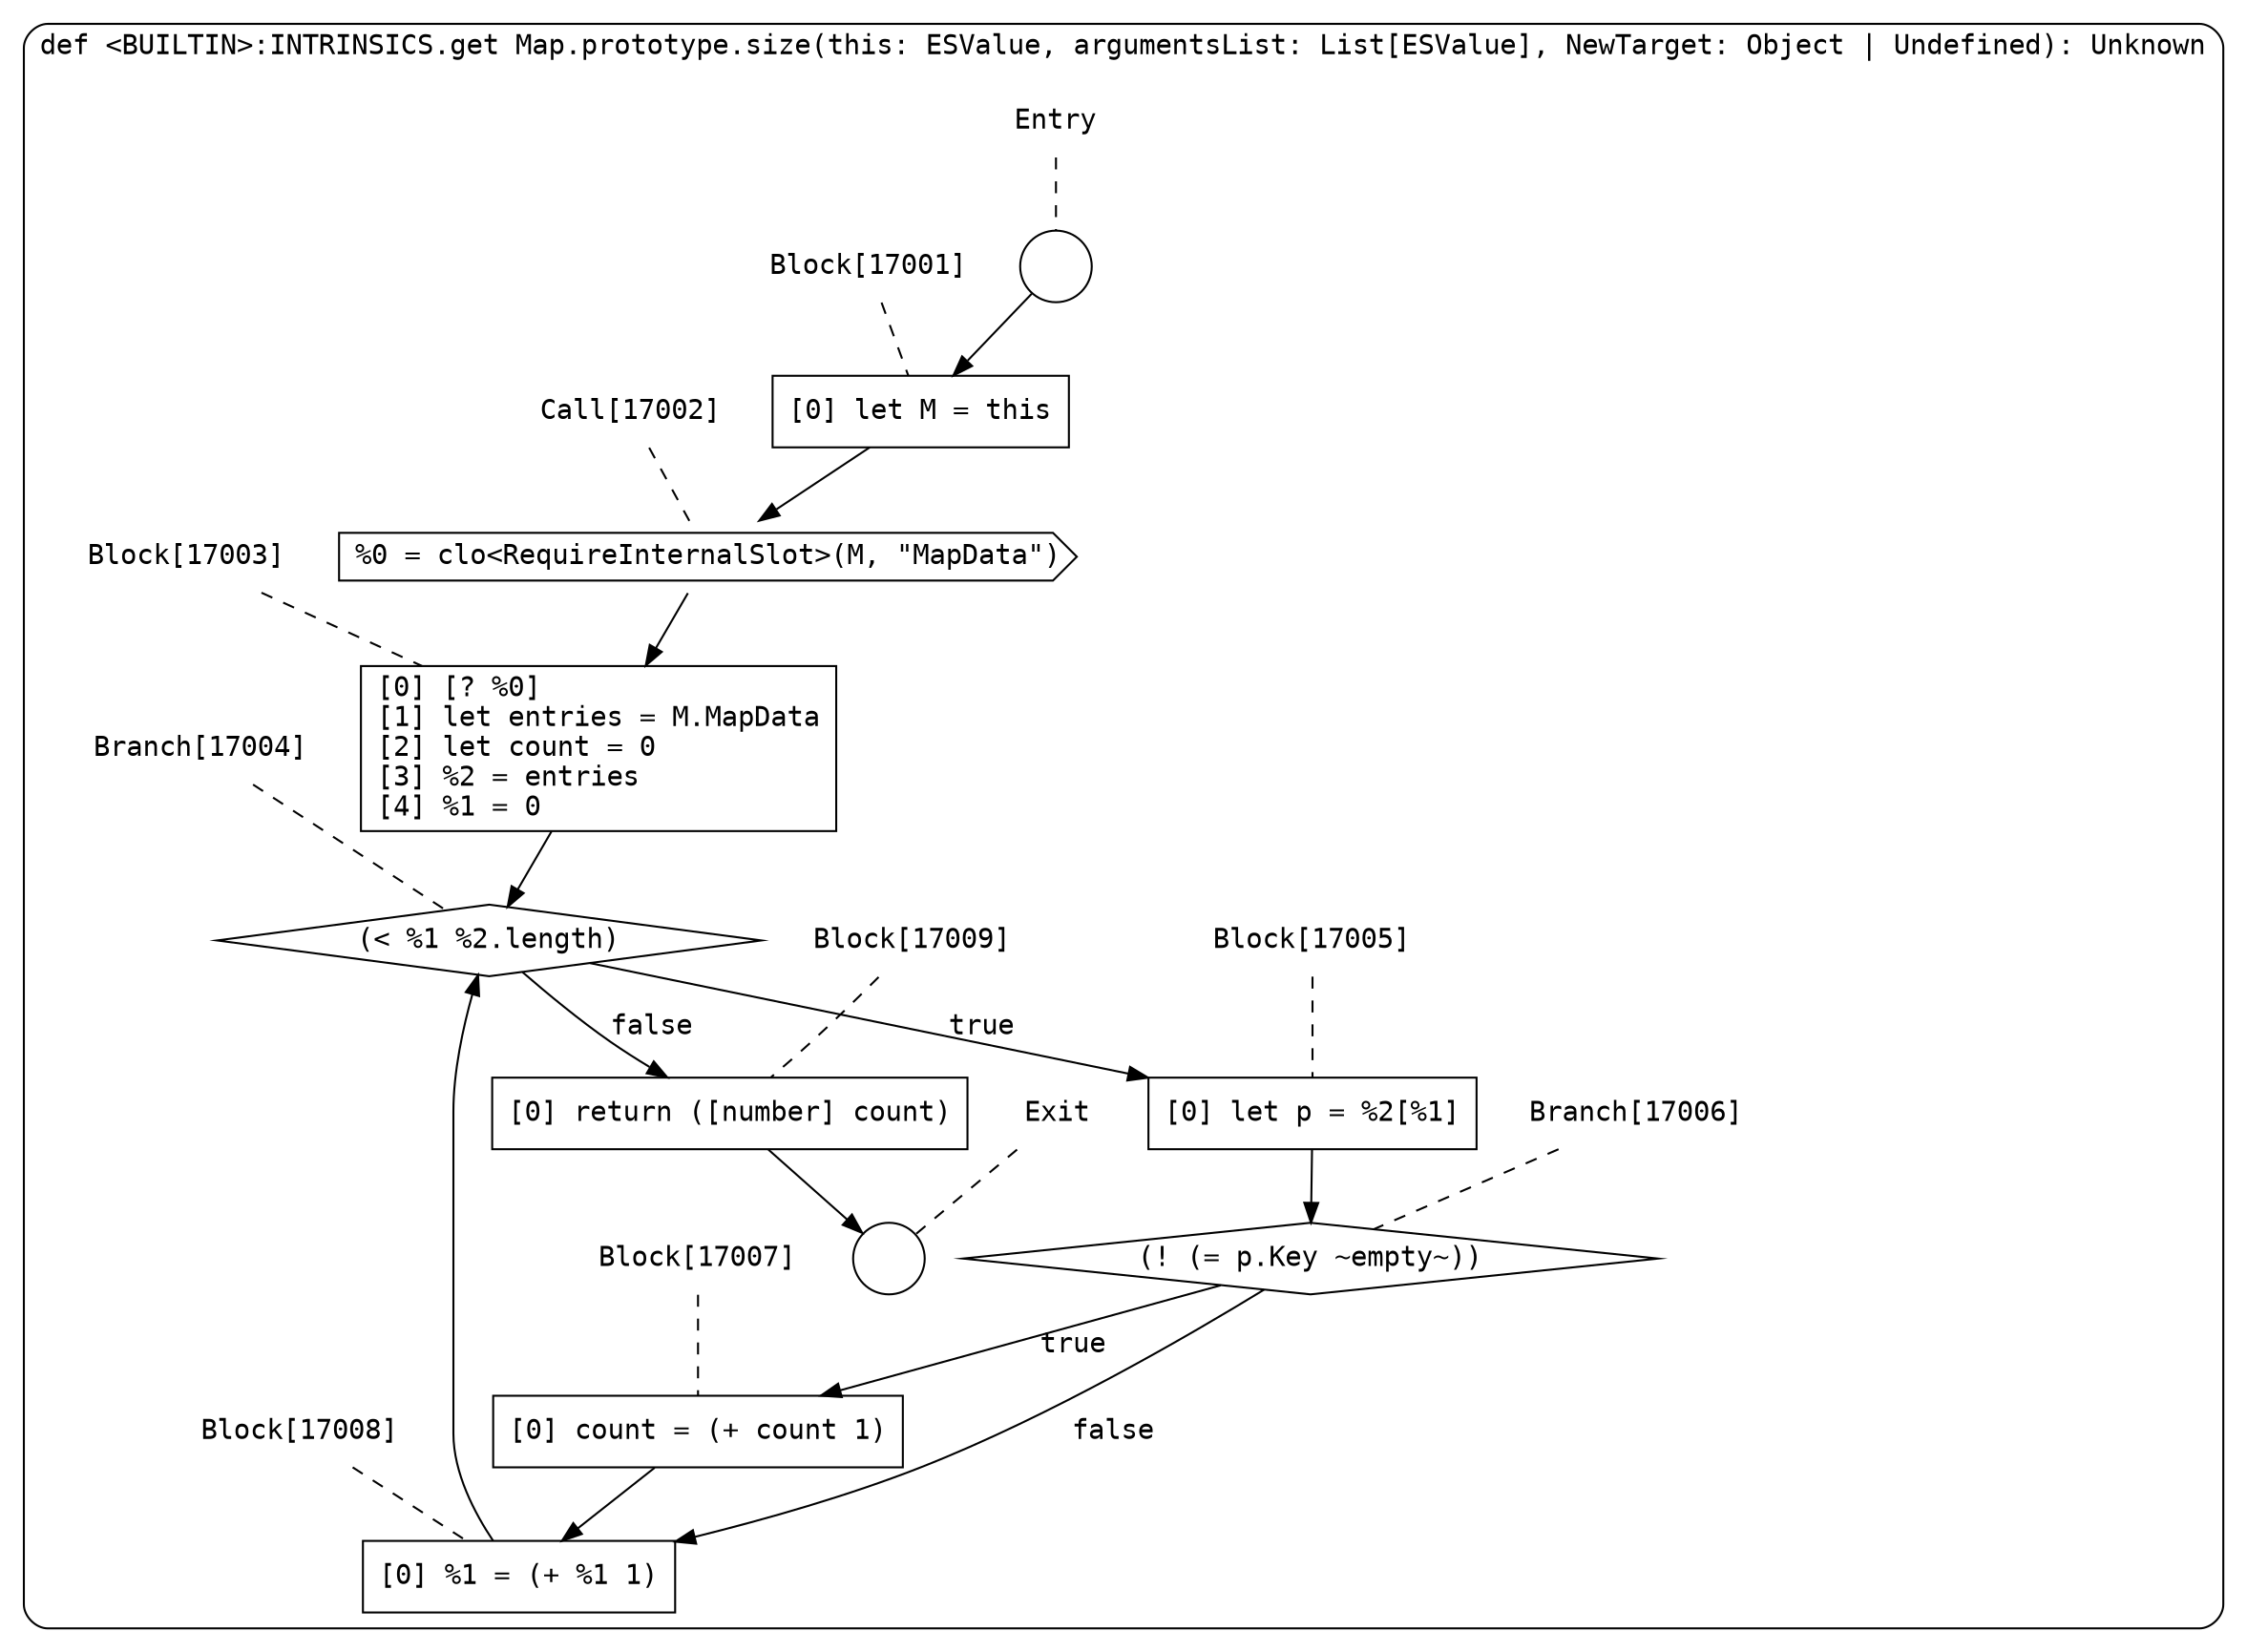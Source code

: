 digraph {
  graph [fontname = "Consolas"]
  node [fontname = "Consolas"]
  edge [fontname = "Consolas"]
  subgraph cluster2443 {
    label = "def <BUILTIN>:INTRINSICS.get Map.prototype.size(this: ESValue, argumentsList: List[ESValue], NewTarget: Object | Undefined): Unknown"
    style = rounded
    cluster2443_entry_name [shape=none, label=<<font color="black">Entry</font>>]
    cluster2443_entry_name -> cluster2443_entry [arrowhead=none, color="black", style=dashed]
    cluster2443_entry [shape=circle label=" " color="black" fillcolor="white" style=filled]
    cluster2443_entry -> node17001 [color="black"]
    cluster2443_exit_name [shape=none, label=<<font color="black">Exit</font>>]
    cluster2443_exit_name -> cluster2443_exit [arrowhead=none, color="black", style=dashed]
    cluster2443_exit [shape=circle label=" " color="black" fillcolor="white" style=filled]
    node17001_name [shape=none, label=<<font color="black">Block[17001]</font>>]
    node17001_name -> node17001 [arrowhead=none, color="black", style=dashed]
    node17001 [shape=box, label=<<font color="black">[0] let M = this<BR ALIGN="LEFT"/></font>> color="black" fillcolor="white", style=filled]
    node17001 -> node17002 [color="black"]
    node17002_name [shape=none, label=<<font color="black">Call[17002]</font>>]
    node17002_name -> node17002 [arrowhead=none, color="black", style=dashed]
    node17002 [shape=cds, label=<<font color="black">%0 = clo&lt;RequireInternalSlot&gt;(M, &quot;MapData&quot;)</font>> color="black" fillcolor="white", style=filled]
    node17002 -> node17003 [color="black"]
    node17003_name [shape=none, label=<<font color="black">Block[17003]</font>>]
    node17003_name -> node17003 [arrowhead=none, color="black", style=dashed]
    node17003 [shape=box, label=<<font color="black">[0] [? %0]<BR ALIGN="LEFT"/>[1] let entries = M.MapData<BR ALIGN="LEFT"/>[2] let count = 0<BR ALIGN="LEFT"/>[3] %2 = entries<BR ALIGN="LEFT"/>[4] %1 = 0<BR ALIGN="LEFT"/></font>> color="black" fillcolor="white", style=filled]
    node17003 -> node17004 [color="black"]
    node17004_name [shape=none, label=<<font color="black">Branch[17004]</font>>]
    node17004_name -> node17004 [arrowhead=none, color="black", style=dashed]
    node17004 [shape=diamond, label=<<font color="black">(&lt; %1 %2.length)</font>> color="black" fillcolor="white", style=filled]
    node17004 -> node17005 [label=<<font color="black">true</font>> color="black"]
    node17004 -> node17009 [label=<<font color="black">false</font>> color="black"]
    node17005_name [shape=none, label=<<font color="black">Block[17005]</font>>]
    node17005_name -> node17005 [arrowhead=none, color="black", style=dashed]
    node17005 [shape=box, label=<<font color="black">[0] let p = %2[%1]<BR ALIGN="LEFT"/></font>> color="black" fillcolor="white", style=filled]
    node17005 -> node17006 [color="black"]
    node17009_name [shape=none, label=<<font color="black">Block[17009]</font>>]
    node17009_name -> node17009 [arrowhead=none, color="black", style=dashed]
    node17009 [shape=box, label=<<font color="black">[0] return ([number] count)<BR ALIGN="LEFT"/></font>> color="black" fillcolor="white", style=filled]
    node17009 -> cluster2443_exit [color="black"]
    node17006_name [shape=none, label=<<font color="black">Branch[17006]</font>>]
    node17006_name -> node17006 [arrowhead=none, color="black", style=dashed]
    node17006 [shape=diamond, label=<<font color="black">(! (= p.Key ~empty~))</font>> color="black" fillcolor="white", style=filled]
    node17006 -> node17007 [label=<<font color="black">true</font>> color="black"]
    node17006 -> node17008 [label=<<font color="black">false</font>> color="black"]
    node17007_name [shape=none, label=<<font color="black">Block[17007]</font>>]
    node17007_name -> node17007 [arrowhead=none, color="black", style=dashed]
    node17007 [shape=box, label=<<font color="black">[0] count = (+ count 1)<BR ALIGN="LEFT"/></font>> color="black" fillcolor="white", style=filled]
    node17007 -> node17008 [color="black"]
    node17008_name [shape=none, label=<<font color="black">Block[17008]</font>>]
    node17008_name -> node17008 [arrowhead=none, color="black", style=dashed]
    node17008 [shape=box, label=<<font color="black">[0] %1 = (+ %1 1)<BR ALIGN="LEFT"/></font>> color="black" fillcolor="white", style=filled]
    node17008 -> node17004 [color="black"]
  }
}
